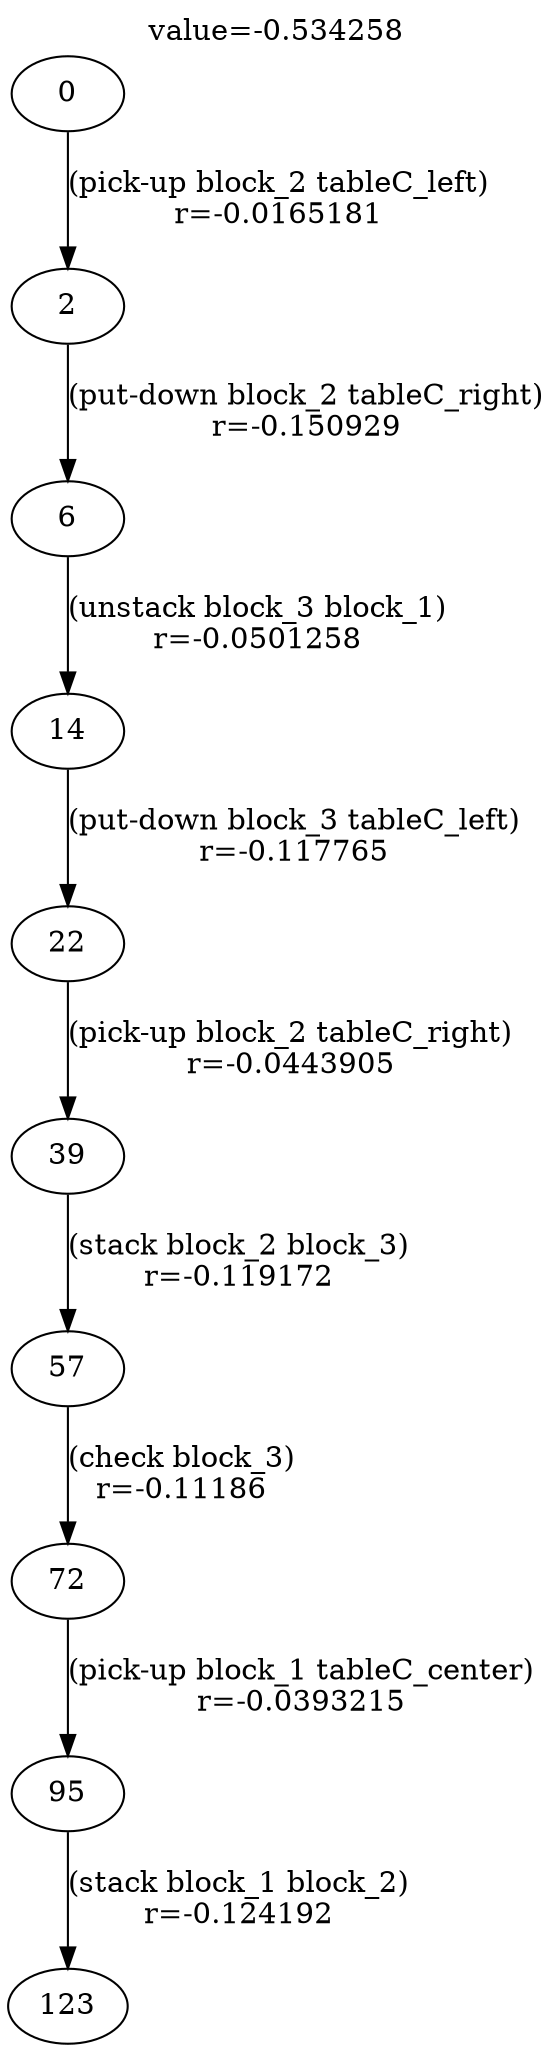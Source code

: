 digraph g{
label="value=-0.534258"
labelloc=top
0->2 [ label="(pick-up block_2 tableC_left)
r=-0.0165181" ];
2->6 [ label="(put-down block_2 tableC_right)
r=-0.150929" ];
6->14 [ label="(unstack block_3 block_1)
r=-0.0501258" ];
14->22 [ label="(put-down block_3 tableC_left)
r=-0.117765" ];
22->39 [ label="(pick-up block_2 tableC_right)
r=-0.0443905" ];
39->57 [ label="(stack block_2 block_3)
r=-0.119172" ];
57->72 [ label="(check block_3)
r=-0.11186" ];
72->95 [ label="(pick-up block_1 tableC_center)
r=-0.0393215" ];
95->123 [ label="(stack block_1 block_2)
r=-0.124192" ];
}
